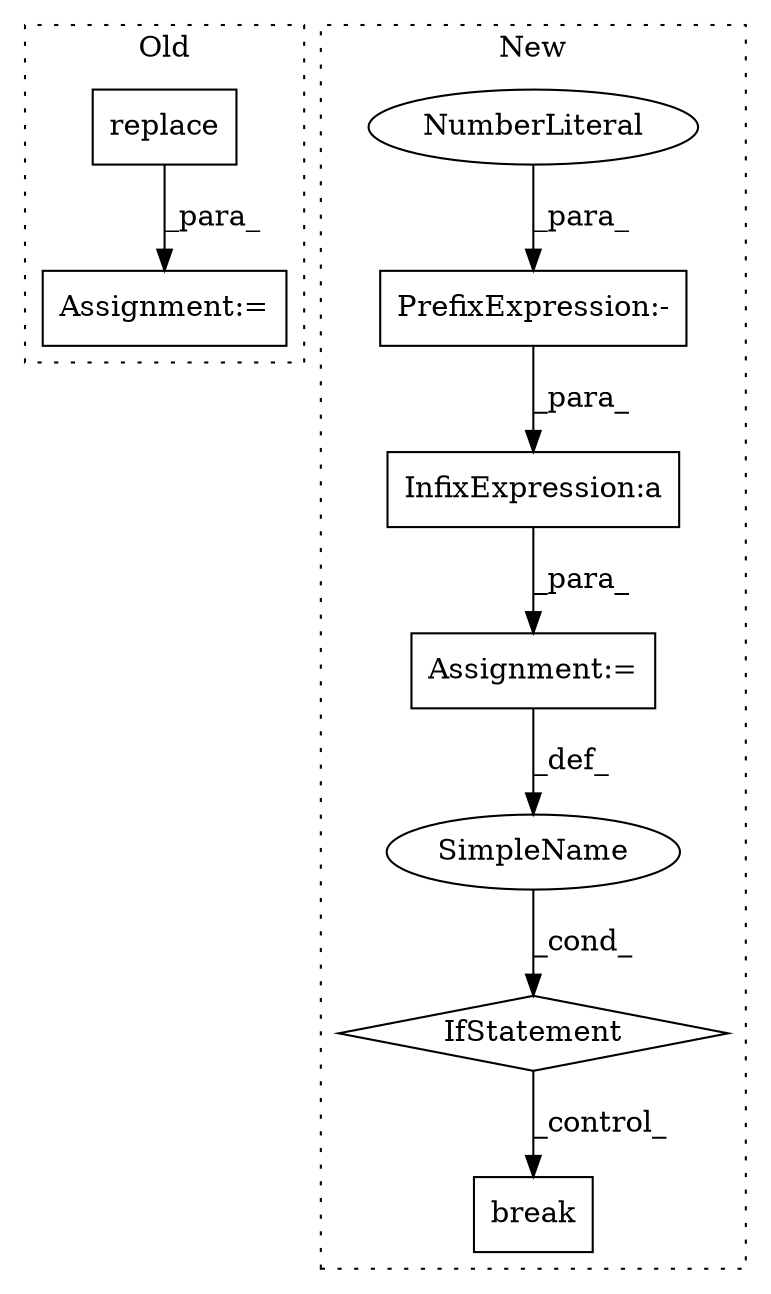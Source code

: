digraph G {
subgraph cluster0 {
1 [label="replace" a="32" s="2677,2694" l="8,1" shape="box"];
5 [label="Assignment:=" a="7" s="2631" l="1" shape="box"];
label = "Old";
style="dotted";
}
subgraph cluster1 {
2 [label="break" a="10" s="2937" l="6" shape="box"];
3 [label="IfStatement" a="25" s="2850,2886" l="4,2" shape="diamond"];
4 [label="SimpleName" a="42" s="" l="" shape="ellipse"];
6 [label="Assignment:=" a="7" s="2613" l="1" shape="box"];
7 [label="PrefixExpression:-" a="38" s="2692" l="1" shape="box"];
8 [label="InfixExpression:a" a="27" s="2668" l="3" shape="box"];
9 [label="NumberLiteral" a="34" s="2693" l="1" shape="ellipse"];
label = "New";
style="dotted";
}
1 -> 5 [label="_para_"];
3 -> 2 [label="_control_"];
4 -> 3 [label="_cond_"];
6 -> 4 [label="_def_"];
7 -> 8 [label="_para_"];
8 -> 6 [label="_para_"];
9 -> 7 [label="_para_"];
}